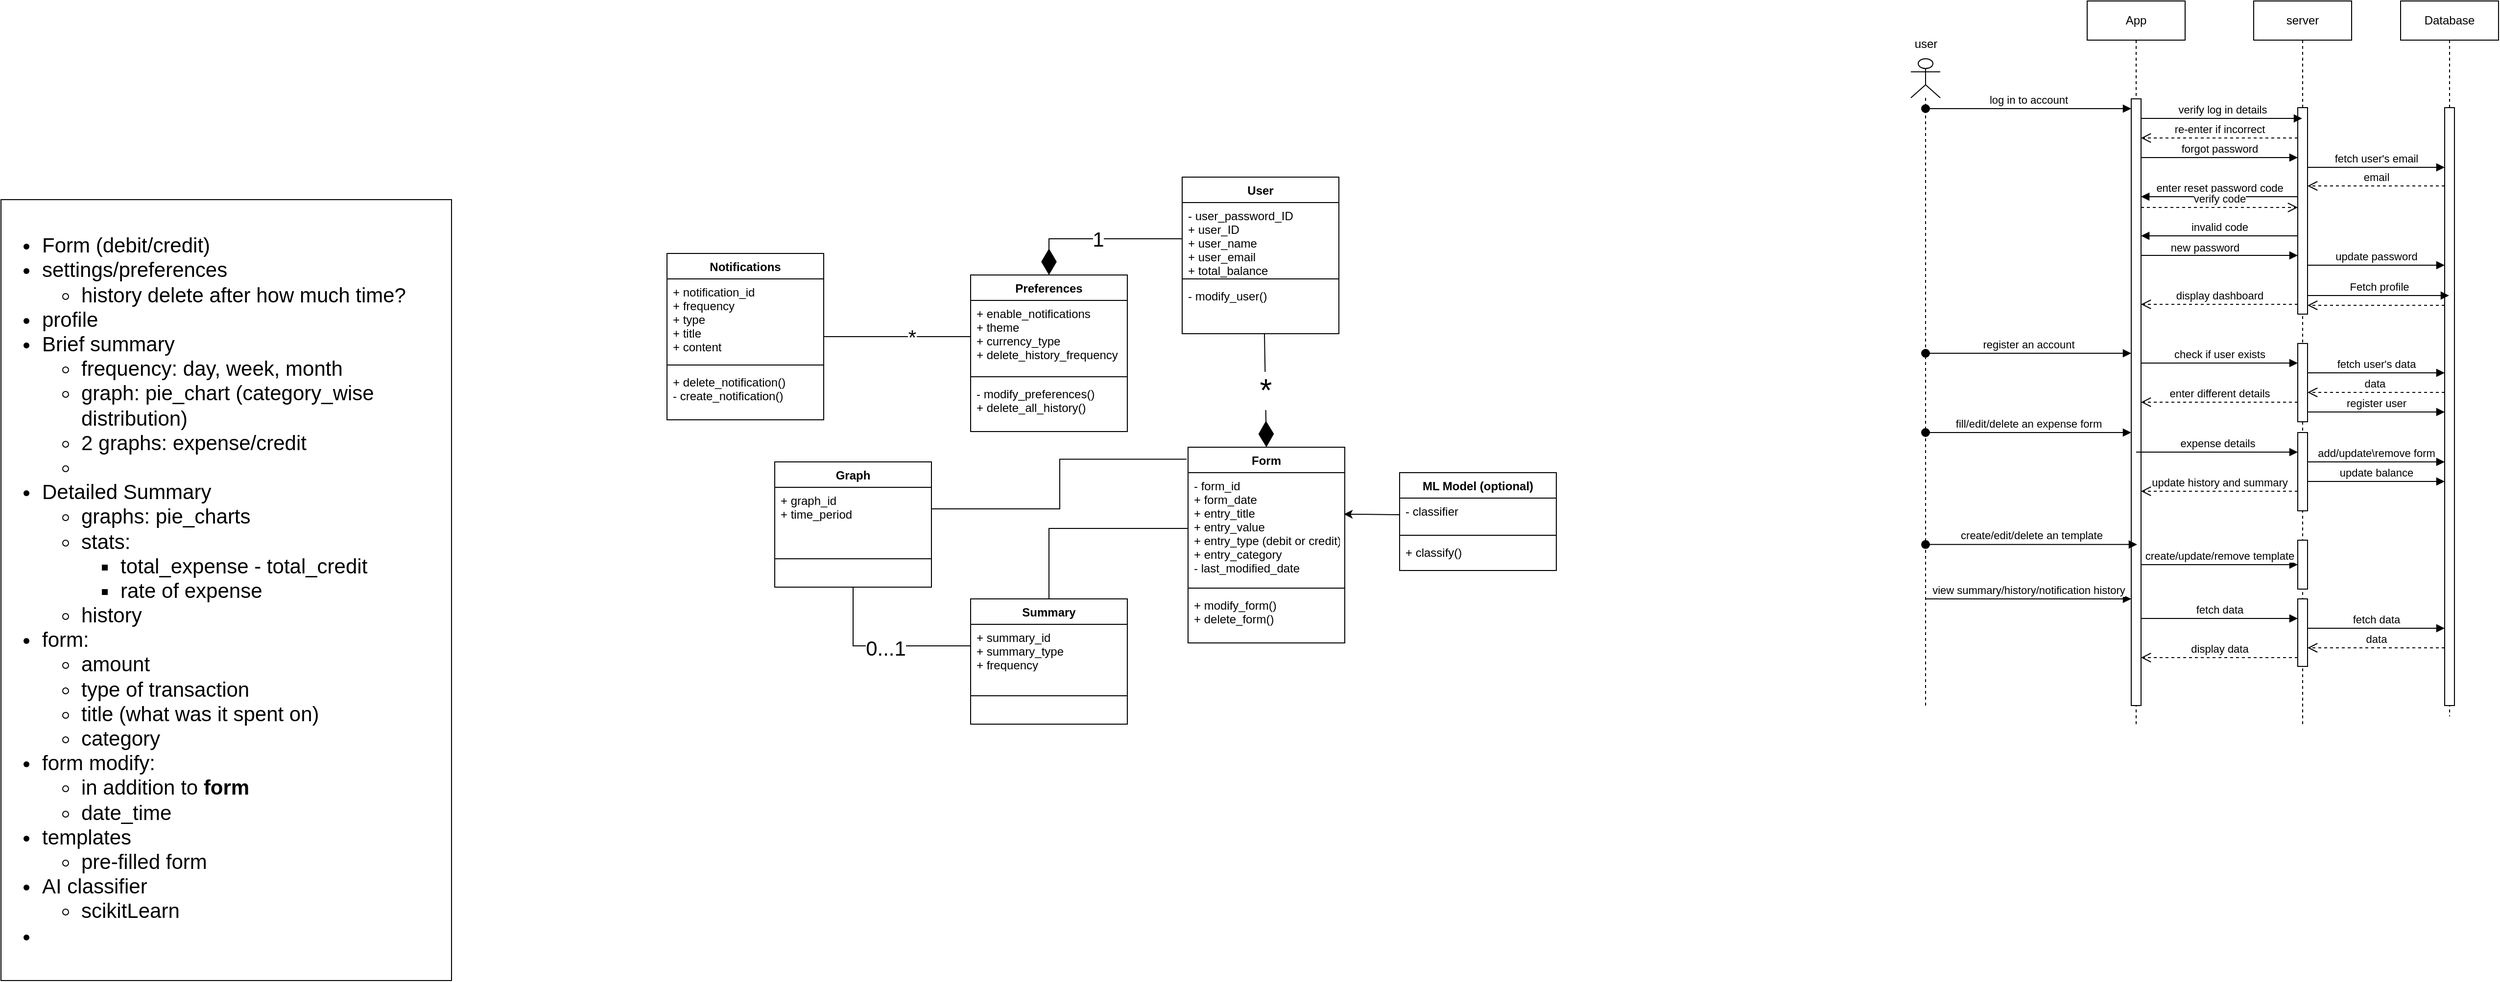 <mxfile version="20.8.21" type="github">
  <diagram name="Page-1" id="2YBvvXClWsGukQMizWep">
    <mxGraphModel dx="2638" dy="353" grid="1" gridSize="10" guides="1" tooltips="1" connect="1" arrows="1" fold="1" page="1" pageScale="1" pageWidth="2000" pageHeight="1100" math="0" shadow="0">
      <root>
        <mxCell id="0" />
        <mxCell id="1" parent="0" />
        <mxCell id="stTqnZfCxz-nPY7UzvfY-2" value="App" style="shape=umlLifeline;perimeter=lifelinePerimeter;whiteSpace=wrap;html=1;container=0;dropTarget=0;collapsible=0;recursiveResize=0;outlineConnect=0;portConstraint=eastwest;newEdgeStyle={&quot;edgeStyle&quot;:&quot;elbowEdgeStyle&quot;,&quot;elbow&quot;:&quot;vertical&quot;,&quot;curved&quot;:0,&quot;rounded&quot;:0};" parent="1" vertex="1">
          <mxGeometry x="580" y="149" width="100" height="741" as="geometry" />
        </mxCell>
        <mxCell id="stTqnZfCxz-nPY7UzvfY-6" value="" style="html=1;points=[];perimeter=orthogonalPerimeter;outlineConnect=0;targetShapes=umlLifeline;portConstraint=eastwest;newEdgeStyle={&quot;edgeStyle&quot;:&quot;elbowEdgeStyle&quot;,&quot;elbow&quot;:&quot;vertical&quot;,&quot;curved&quot;:0,&quot;rounded&quot;:0};" parent="stTqnZfCxz-nPY7UzvfY-2" vertex="1">
          <mxGeometry x="45" y="100" width="10" height="620" as="geometry" />
        </mxCell>
        <mxCell id="stTqnZfCxz-nPY7UzvfY-11" value="log in to account" style="html=1;verticalAlign=bottom;startArrow=oval;startFill=1;endArrow=block;startSize=8;edgeStyle=elbowEdgeStyle;elbow=vertical;curved=0;rounded=0;" parent="1" source="Uks1yyCWOyFqBFFH4Dbn-1" target="stTqnZfCxz-nPY7UzvfY-6" edge="1">
          <mxGeometry width="60" relative="1" as="geometry">
            <mxPoint x="490" y="259" as="sourcePoint" />
            <mxPoint x="1080" y="369" as="targetPoint" />
            <Array as="points">
              <mxPoint x="550" y="259" />
            </Array>
          </mxGeometry>
        </mxCell>
        <mxCell id="1YFrrPJFMDi00KkuxB1G-1" value="User" style="swimlane;fontStyle=1;align=center;verticalAlign=top;childLayout=stackLayout;horizontal=1;startSize=26;horizontalStack=0;resizeParent=1;resizeParentMax=0;resizeLast=0;collapsible=1;marginBottom=0;" parent="1" vertex="1">
          <mxGeometry x="-344" y="329" width="160" height="160" as="geometry" />
        </mxCell>
        <mxCell id="1YFrrPJFMDi00KkuxB1G-2" value="- user_password_ID&#xa;+ user_ID &#xa;+ user_name&#xa;+ user_email&#xa;+ total_balance" style="text;strokeColor=none;fillColor=none;align=left;verticalAlign=top;spacingLeft=4;spacingRight=4;overflow=hidden;rotatable=0;points=[[0,0.5],[1,0.5]];portConstraint=eastwest;" parent="1YFrrPJFMDi00KkuxB1G-1" vertex="1">
          <mxGeometry y="26" width="160" height="74" as="geometry" />
        </mxCell>
        <mxCell id="1YFrrPJFMDi00KkuxB1G-3" value="" style="line;strokeWidth=1;fillColor=none;align=left;verticalAlign=middle;spacingTop=-1;spacingLeft=3;spacingRight=3;rotatable=0;labelPosition=right;points=[];portConstraint=eastwest;strokeColor=inherit;" parent="1YFrrPJFMDi00KkuxB1G-1" vertex="1">
          <mxGeometry y="100" width="160" height="8" as="geometry" />
        </mxCell>
        <mxCell id="1YFrrPJFMDi00KkuxB1G-4" value="- modify_user()" style="text;strokeColor=none;fillColor=none;align=left;verticalAlign=top;spacingLeft=4;spacingRight=4;overflow=hidden;rotatable=0;points=[[0,0.5],[1,0.5]];portConstraint=eastwest;" parent="1YFrrPJFMDi00KkuxB1G-1" vertex="1">
          <mxGeometry y="108" width="160" height="52" as="geometry" />
        </mxCell>
        <mxCell id="1YFrrPJFMDi00KkuxB1G-6" value="Form" style="swimlane;fontStyle=1;align=center;verticalAlign=top;childLayout=stackLayout;horizontal=1;startSize=26;horizontalStack=0;resizeParent=1;resizeParentMax=0;resizeLast=0;collapsible=1;marginBottom=0;" parent="1" vertex="1">
          <mxGeometry x="-338" y="605" width="160" height="200" as="geometry" />
        </mxCell>
        <mxCell id="1YFrrPJFMDi00KkuxB1G-7" value="- form_id&#xa;+ form_date &#xa;+ entry_title&#xa;+ entry_value&#xa;+ entry_type (debit or credit)&#xa;+ entry_category&#xa;- last_modified_date" style="text;strokeColor=none;fillColor=none;align=left;verticalAlign=top;spacingLeft=4;spacingRight=4;overflow=hidden;rotatable=0;points=[[0,0.5],[1,0.5]];portConstraint=eastwest;" parent="1YFrrPJFMDi00KkuxB1G-6" vertex="1">
          <mxGeometry y="26" width="160" height="114" as="geometry" />
        </mxCell>
        <mxCell id="1YFrrPJFMDi00KkuxB1G-8" value="" style="line;strokeWidth=1;fillColor=none;align=left;verticalAlign=middle;spacingTop=-1;spacingLeft=3;spacingRight=3;rotatable=0;labelPosition=right;points=[];portConstraint=eastwest;strokeColor=inherit;" parent="1YFrrPJFMDi00KkuxB1G-6" vertex="1">
          <mxGeometry y="140" width="160" height="8" as="geometry" />
        </mxCell>
        <mxCell id="1YFrrPJFMDi00KkuxB1G-9" value="+ modify_form()&#xa;+ delete_form()" style="text;strokeColor=none;fillColor=none;align=left;verticalAlign=top;spacingLeft=4;spacingRight=4;overflow=hidden;rotatable=0;points=[[0,0.5],[1,0.5]];portConstraint=eastwest;" parent="1YFrrPJFMDi00KkuxB1G-6" vertex="1">
          <mxGeometry y="148" width="160" height="52" as="geometry" />
        </mxCell>
        <mxCell id="1YFrrPJFMDi00KkuxB1G-10" value="ML Model (optional)" style="swimlane;fontStyle=1;align=center;verticalAlign=top;childLayout=stackLayout;horizontal=1;startSize=26;horizontalStack=0;resizeParent=1;resizeParentMax=0;resizeLast=0;collapsible=1;marginBottom=0;" parent="1" vertex="1">
          <mxGeometry x="-122" y="631" width="160" height="100" as="geometry" />
        </mxCell>
        <mxCell id="1YFrrPJFMDi00KkuxB1G-11" value="- classifier" style="text;strokeColor=none;fillColor=none;align=left;verticalAlign=top;spacingLeft=4;spacingRight=4;overflow=hidden;rotatable=0;points=[[0,0.5],[1,0.5]];portConstraint=eastwest;" parent="1YFrrPJFMDi00KkuxB1G-10" vertex="1">
          <mxGeometry y="26" width="160" height="34" as="geometry" />
        </mxCell>
        <mxCell id="1YFrrPJFMDi00KkuxB1G-12" value="" style="line;strokeWidth=1;fillColor=none;align=left;verticalAlign=middle;spacingTop=-1;spacingLeft=3;spacingRight=3;rotatable=0;labelPosition=right;points=[];portConstraint=eastwest;strokeColor=inherit;" parent="1YFrrPJFMDi00KkuxB1G-10" vertex="1">
          <mxGeometry y="60" width="160" height="8" as="geometry" />
        </mxCell>
        <mxCell id="1YFrrPJFMDi00KkuxB1G-13" value="+ classify()" style="text;strokeColor=none;fillColor=none;align=left;verticalAlign=top;spacingLeft=4;spacingRight=4;overflow=hidden;rotatable=0;points=[[0,0.5],[1,0.5]];portConstraint=eastwest;" parent="1YFrrPJFMDi00KkuxB1G-10" vertex="1">
          <mxGeometry y="68" width="160" height="32" as="geometry" />
        </mxCell>
        <mxCell id="1YFrrPJFMDi00KkuxB1G-18" value="&lt;font style=&quot;font-size: 32px;&quot;&gt;*&lt;/font&gt;" style="endArrow=diamondThin;endFill=1;endSize=24;html=1;rounded=0;exitX=0.525;exitY=1;exitDx=0;exitDy=0;exitPerimeter=0;entryX=0.5;entryY=0;entryDx=0;entryDy=0;" parent="1" source="1YFrrPJFMDi00KkuxB1G-4" target="1YFrrPJFMDi00KkuxB1G-6" edge="1">
          <mxGeometry width="160" relative="1" as="geometry">
            <mxPoint x="-280" y="510" as="sourcePoint" />
            <mxPoint x="-120" y="510" as="targetPoint" />
          </mxGeometry>
        </mxCell>
        <mxCell id="1YFrrPJFMDi00KkuxB1G-21" style="edgeStyle=none;rounded=0;orthogonalLoop=1;jettySize=auto;html=1;entryX=0.994;entryY=0.372;entryDx=0;entryDy=0;entryPerimeter=0;endArrow=classic;endFill=1;exitX=0;exitY=0.5;exitDx=0;exitDy=0;" parent="1" source="1YFrrPJFMDi00KkuxB1G-11" target="1YFrrPJFMDi00KkuxB1G-7" edge="1">
          <mxGeometry relative="1" as="geometry" />
        </mxCell>
        <mxCell id="1YFrrPJFMDi00KkuxB1G-22" value="Preferences" style="swimlane;fontStyle=1;align=center;verticalAlign=top;childLayout=stackLayout;horizontal=1;startSize=26;horizontalStack=0;resizeParent=1;resizeParentMax=0;resizeLast=0;collapsible=1;marginBottom=0;" parent="1" vertex="1">
          <mxGeometry x="-560" y="429" width="160" height="160" as="geometry" />
        </mxCell>
        <mxCell id="1YFrrPJFMDi00KkuxB1G-23" value="+ enable_notifications&#xa;+ theme&#xa;+ currency_type&#xa;+ delete_history_frequency" style="text;strokeColor=none;fillColor=none;align=left;verticalAlign=top;spacingLeft=4;spacingRight=4;overflow=hidden;rotatable=0;points=[[0,0.5],[1,0.5]];portConstraint=eastwest;" parent="1YFrrPJFMDi00KkuxB1G-22" vertex="1">
          <mxGeometry y="26" width="160" height="74" as="geometry" />
        </mxCell>
        <mxCell id="1YFrrPJFMDi00KkuxB1G-24" value="" style="line;strokeWidth=1;fillColor=none;align=left;verticalAlign=middle;spacingTop=-1;spacingLeft=3;spacingRight=3;rotatable=0;labelPosition=right;points=[];portConstraint=eastwest;strokeColor=inherit;" parent="1YFrrPJFMDi00KkuxB1G-22" vertex="1">
          <mxGeometry y="100" width="160" height="8" as="geometry" />
        </mxCell>
        <mxCell id="1YFrrPJFMDi00KkuxB1G-25" value="- modify_preferences()&#xa;+ delete_all_history()" style="text;strokeColor=none;fillColor=none;align=left;verticalAlign=top;spacingLeft=4;spacingRight=4;overflow=hidden;rotatable=0;points=[[0,0.5],[1,0.5]];portConstraint=eastwest;" parent="1YFrrPJFMDi00KkuxB1G-22" vertex="1">
          <mxGeometry y="108" width="160" height="52" as="geometry" />
        </mxCell>
        <mxCell id="1YFrrPJFMDi00KkuxB1G-26" value="&lt;font style=&quot;font-size: 21px;&quot;&gt;1&lt;/font&gt;" style="endArrow=diamondThin;endFill=1;endSize=24;html=1;rounded=0;exitX=0;exitY=0.5;exitDx=0;exitDy=0;entryX=0.5;entryY=0;entryDx=0;entryDy=0;edgeStyle=orthogonalEdgeStyle;" parent="1" source="1YFrrPJFMDi00KkuxB1G-2" target="1YFrrPJFMDi00KkuxB1G-22" edge="1">
          <mxGeometry width="160" relative="1" as="geometry">
            <mxPoint x="-250" y="499" as="sourcePoint" />
            <mxPoint x="-250" y="590" as="targetPoint" />
          </mxGeometry>
        </mxCell>
        <mxCell id="1YFrrPJFMDi00KkuxB1G-27" value="Notifications" style="swimlane;fontStyle=1;align=center;verticalAlign=top;childLayout=stackLayout;horizontal=1;startSize=26;horizontalStack=0;resizeParent=1;resizeParentMax=0;resizeLast=0;collapsible=1;marginBottom=0;" parent="1" vertex="1">
          <mxGeometry x="-870" y="407" width="160" height="170" as="geometry" />
        </mxCell>
        <mxCell id="1YFrrPJFMDi00KkuxB1G-28" value="+ notification_id&#xa;+ frequency&#xa;+ type&#xa;+ title&#xa;+ content" style="text;strokeColor=none;fillColor=none;align=left;verticalAlign=top;spacingLeft=4;spacingRight=4;overflow=hidden;rotatable=0;points=[[0,0.5],[1,0.5]];portConstraint=eastwest;" parent="1YFrrPJFMDi00KkuxB1G-27" vertex="1">
          <mxGeometry y="26" width="160" height="84" as="geometry" />
        </mxCell>
        <mxCell id="1YFrrPJFMDi00KkuxB1G-29" value="" style="line;strokeWidth=1;fillColor=none;align=left;verticalAlign=middle;spacingTop=-1;spacingLeft=3;spacingRight=3;rotatable=0;labelPosition=right;points=[];portConstraint=eastwest;strokeColor=inherit;" parent="1YFrrPJFMDi00KkuxB1G-27" vertex="1">
          <mxGeometry y="110" width="160" height="8" as="geometry" />
        </mxCell>
        <mxCell id="1YFrrPJFMDi00KkuxB1G-30" value="+ delete_notification()&#xa;- create_notification()" style="text;strokeColor=none;fillColor=none;align=left;verticalAlign=top;spacingLeft=4;spacingRight=4;overflow=hidden;rotatable=0;points=[[0,0.5],[1,0.5]];portConstraint=eastwest;" parent="1YFrrPJFMDi00KkuxB1G-27" vertex="1">
          <mxGeometry y="118" width="160" height="52" as="geometry" />
        </mxCell>
        <mxCell id="1YFrrPJFMDi00KkuxB1G-31" style="edgeStyle=orthogonalEdgeStyle;rounded=0;orthogonalLoop=1;jettySize=auto;html=1;exitX=0;exitY=0.5;exitDx=0;exitDy=0;endArrow=none;endFill=0;" parent="1" source="1YFrrPJFMDi00KkuxB1G-23" target="1YFrrPJFMDi00KkuxB1G-27" edge="1">
          <mxGeometry relative="1" as="geometry" />
        </mxCell>
        <mxCell id="1YFrrPJFMDi00KkuxB1G-44" value="*" style="edgeLabel;html=1;align=center;verticalAlign=middle;resizable=0;points=[];fontSize=21;" parent="1YFrrPJFMDi00KkuxB1G-31" connectable="0" vertex="1">
          <mxGeometry x="-0.192" relative="1" as="geometry">
            <mxPoint as="offset" />
          </mxGeometry>
        </mxCell>
        <mxCell id="1YFrrPJFMDi00KkuxB1G-37" style="edgeStyle=orthogonalEdgeStyle;rounded=0;orthogonalLoop=1;jettySize=auto;html=1;endArrow=none;endFill=0;" parent="1" source="1YFrrPJFMDi00KkuxB1G-32" target="1YFrrPJFMDi00KkuxB1G-7" edge="1">
          <mxGeometry relative="1" as="geometry" />
        </mxCell>
        <mxCell id="1YFrrPJFMDi00KkuxB1G-32" value="Summary" style="swimlane;fontStyle=1;align=center;verticalAlign=top;childLayout=stackLayout;horizontal=1;startSize=26;horizontalStack=0;resizeParent=1;resizeParentMax=0;resizeLast=0;collapsible=1;marginBottom=0;" parent="1" vertex="1">
          <mxGeometry x="-560" y="760" width="160" height="128" as="geometry" />
        </mxCell>
        <mxCell id="1YFrrPJFMDi00KkuxB1G-33" value="+ summary_id&#xa;+ summary_type&#xa;+ frequency" style="text;strokeColor=none;fillColor=none;align=left;verticalAlign=top;spacingLeft=4;spacingRight=4;overflow=hidden;rotatable=0;points=[[0,0.5],[1,0.5]];portConstraint=eastwest;" parent="1YFrrPJFMDi00KkuxB1G-32" vertex="1">
          <mxGeometry y="26" width="160" height="44" as="geometry" />
        </mxCell>
        <mxCell id="1YFrrPJFMDi00KkuxB1G-34" value="" style="line;strokeWidth=1;fillColor=none;align=left;verticalAlign=middle;spacingTop=-1;spacingLeft=3;spacingRight=3;rotatable=0;labelPosition=right;points=[];portConstraint=eastwest;strokeColor=inherit;" parent="1YFrrPJFMDi00KkuxB1G-32" vertex="1">
          <mxGeometry y="70" width="160" height="58" as="geometry" />
        </mxCell>
        <mxCell id="1YFrrPJFMDi00KkuxB1G-42" value="2" style="edgeStyle=orthogonalEdgeStyle;rounded=0;orthogonalLoop=1;jettySize=auto;html=1;fontSize=21;endArrow=none;endFill=0;" parent="1" source="1YFrrPJFMDi00KkuxB1G-39" target="1YFrrPJFMDi00KkuxB1G-33" edge="1">
          <mxGeometry relative="1" as="geometry" />
        </mxCell>
        <mxCell id="1YFrrPJFMDi00KkuxB1G-43" value="0...1" style="edgeLabel;html=1;align=center;verticalAlign=middle;resizable=0;points=[];fontSize=21;" parent="1YFrrPJFMDi00KkuxB1G-42" connectable="0" vertex="1">
          <mxGeometry x="0.038" y="-2" relative="1" as="geometry">
            <mxPoint x="-1" as="offset" />
          </mxGeometry>
        </mxCell>
        <mxCell id="1YFrrPJFMDi00KkuxB1G-39" value="Graph" style="swimlane;fontStyle=1;align=center;verticalAlign=top;childLayout=stackLayout;horizontal=1;startSize=26;horizontalStack=0;resizeParent=1;resizeParentMax=0;resizeLast=0;collapsible=1;marginBottom=0;" parent="1" vertex="1">
          <mxGeometry x="-760" y="620" width="160" height="128" as="geometry" />
        </mxCell>
        <mxCell id="1YFrrPJFMDi00KkuxB1G-40" value="+ graph_id&#xa;+ time_period" style="text;strokeColor=none;fillColor=none;align=left;verticalAlign=top;spacingLeft=4;spacingRight=4;overflow=hidden;rotatable=0;points=[[0,0.5],[1,0.5]];portConstraint=eastwest;" parent="1YFrrPJFMDi00KkuxB1G-39" vertex="1">
          <mxGeometry y="26" width="160" height="44" as="geometry" />
        </mxCell>
        <mxCell id="1YFrrPJFMDi00KkuxB1G-41" value="" style="line;strokeWidth=1;fillColor=none;align=left;verticalAlign=middle;spacingTop=-1;spacingLeft=3;spacingRight=3;rotatable=0;labelPosition=right;points=[];portConstraint=eastwest;strokeColor=inherit;" parent="1YFrrPJFMDi00KkuxB1G-39" vertex="1">
          <mxGeometry y="70" width="160" height="58" as="geometry" />
        </mxCell>
        <mxCell id="1YFrrPJFMDi00KkuxB1G-47" style="edgeStyle=orthogonalEdgeStyle;rounded=0;orthogonalLoop=1;jettySize=auto;html=1;exitX=1;exitY=0.5;exitDx=0;exitDy=0;entryX=-0.009;entryY=0.061;entryDx=0;entryDy=0;entryPerimeter=0;strokeWidth=1;fontSize=21;endArrow=none;endFill=0;" parent="1" source="1YFrrPJFMDi00KkuxB1G-40" target="1YFrrPJFMDi00KkuxB1G-6" edge="1">
          <mxGeometry relative="1" as="geometry" />
        </mxCell>
        <mxCell id="1YFrrPJFMDi00KkuxB1G-49" value="&lt;ul&gt;&lt;li&gt;Form (debit/credit)&lt;/li&gt;&lt;li&gt;settings/preferences&lt;/li&gt;&lt;ul&gt;&lt;li&gt;history delete after how much time?&lt;/li&gt;&lt;/ul&gt;&lt;li&gt;profile&lt;/li&gt;&lt;li&gt;Brief summary&lt;/li&gt;&lt;ul&gt;&lt;li&gt;frequency: day, week, month&lt;/li&gt;&lt;li&gt;graph: pie_chart (category_wise distribution)&lt;/li&gt;&lt;li&gt;2 graphs: expense/credit&amp;nbsp;&lt;/li&gt;&lt;li&gt;&lt;br&gt;&lt;/li&gt;&lt;/ul&gt;&lt;li&gt;Detailed Summary&lt;/li&gt;&lt;ul&gt;&lt;li&gt;graphs: pie_charts&lt;/li&gt;&lt;li&gt;stats:&lt;/li&gt;&lt;ul&gt;&lt;li&gt;total_expense - total_credit&lt;/li&gt;&lt;li&gt;rate of expense&lt;/li&gt;&lt;/ul&gt;&lt;li&gt;history&lt;/li&gt;&lt;/ul&gt;&lt;li&gt;form:&lt;/li&gt;&lt;ul&gt;&lt;li&gt;amount&lt;/li&gt;&lt;li&gt;type of transaction&lt;/li&gt;&lt;li&gt;title (what was it spent on)&lt;/li&gt;&lt;li&gt;category&lt;/li&gt;&lt;/ul&gt;&lt;li&gt;form modify:&lt;/li&gt;&lt;ul&gt;&lt;li&gt;in addition to &lt;b&gt;form&lt;/b&gt;&lt;/li&gt;&lt;li&gt;date_time&lt;/li&gt;&lt;/ul&gt;&lt;li&gt;templates&lt;/li&gt;&lt;ul&gt;&lt;li&gt;pre-filled form&lt;/li&gt;&lt;/ul&gt;&lt;li&gt;AI classifier&lt;/li&gt;&lt;ul&gt;&lt;li&gt;scikitLearn&lt;/li&gt;&lt;/ul&gt;&lt;li&gt;&lt;br&gt;&lt;/li&gt;&lt;/ul&gt;" style="rounded=0;whiteSpace=wrap;html=1;fontSize=21;align=left;" parent="1" vertex="1">
          <mxGeometry x="-1550" y="352" width="460" height="798" as="geometry" />
        </mxCell>
        <mxCell id="stTqnZfCxz-nPY7UzvfY-19" value="Database" style="shape=umlLifeline;perimeter=lifelinePerimeter;whiteSpace=wrap;html=1;container=0;dropTarget=0;collapsible=0;recursiveResize=0;outlineConnect=0;portConstraint=eastwest;newEdgeStyle={&quot;edgeStyle&quot;:&quot;elbowEdgeStyle&quot;,&quot;elbow&quot;:&quot;vertical&quot;,&quot;curved&quot;:0,&quot;rounded&quot;:0};" parent="1" vertex="1">
          <mxGeometry x="900" y="149" width="100" height="731" as="geometry" />
        </mxCell>
        <mxCell id="stTqnZfCxz-nPY7UzvfY-26" value="" style="html=1;points=[];perimeter=orthogonalPerimeter;outlineConnect=0;targetShapes=umlLifeline;portConstraint=eastwest;newEdgeStyle={&quot;edgeStyle&quot;:&quot;elbowEdgeStyle&quot;,&quot;elbow&quot;:&quot;vertical&quot;,&quot;curved&quot;:0,&quot;rounded&quot;:0};" parent="stTqnZfCxz-nPY7UzvfY-19" vertex="1">
          <mxGeometry x="45" y="109" width="10" height="611" as="geometry" />
        </mxCell>
        <mxCell id="stTqnZfCxz-nPY7UzvfY-20" value="server" style="shape=umlLifeline;perimeter=lifelinePerimeter;whiteSpace=wrap;html=1;container=0;dropTarget=0;collapsible=0;recursiveResize=0;outlineConnect=0;portConstraint=eastwest;newEdgeStyle={&quot;edgeStyle&quot;:&quot;elbowEdgeStyle&quot;,&quot;elbow&quot;:&quot;vertical&quot;,&quot;curved&quot;:0,&quot;rounded&quot;:0};" parent="1" vertex="1">
          <mxGeometry x="750" y="149" width="100" height="741" as="geometry" />
        </mxCell>
        <mxCell id="stTqnZfCxz-nPY7UzvfY-24" value="" style="html=1;points=[];perimeter=orthogonalPerimeter;outlineConnect=0;targetShapes=umlLifeline;portConstraint=eastwest;newEdgeStyle={&quot;edgeStyle&quot;:&quot;elbowEdgeStyle&quot;,&quot;elbow&quot;:&quot;vertical&quot;,&quot;curved&quot;:0,&quot;rounded&quot;:0};" parent="stTqnZfCxz-nPY7UzvfY-20" vertex="1">
          <mxGeometry x="45" y="109" width="10" height="211" as="geometry" />
        </mxCell>
        <mxCell id="stTqnZfCxz-nPY7UzvfY-31" value="" style="html=1;points=[];perimeter=orthogonalPerimeter;outlineConnect=0;targetShapes=umlLifeline;portConstraint=eastwest;newEdgeStyle={&quot;edgeStyle&quot;:&quot;elbowEdgeStyle&quot;,&quot;elbow&quot;:&quot;vertical&quot;,&quot;curved&quot;:0,&quot;rounded&quot;:0};" parent="stTqnZfCxz-nPY7UzvfY-20" vertex="1">
          <mxGeometry x="45" y="350" width="10" height="80" as="geometry" />
        </mxCell>
        <mxCell id="Uks1yyCWOyFqBFFH4Dbn-10" value="" style="html=1;points=[];perimeter=orthogonalPerimeter;outlineConnect=0;targetShapes=umlLifeline;portConstraint=eastwest;newEdgeStyle={&quot;edgeStyle&quot;:&quot;elbowEdgeStyle&quot;,&quot;elbow&quot;:&quot;vertical&quot;,&quot;curved&quot;:0,&quot;rounded&quot;:0};" vertex="1" parent="stTqnZfCxz-nPY7UzvfY-20">
          <mxGeometry x="45" y="441" width="10" height="80" as="geometry" />
        </mxCell>
        <mxCell id="Uks1yyCWOyFqBFFH4Dbn-19" value="" style="html=1;points=[];perimeter=orthogonalPerimeter;outlineConnect=0;targetShapes=umlLifeline;portConstraint=eastwest;newEdgeStyle={&quot;edgeStyle&quot;:&quot;elbowEdgeStyle&quot;,&quot;elbow&quot;:&quot;vertical&quot;,&quot;curved&quot;:0,&quot;rounded&quot;:0};" vertex="1" parent="stTqnZfCxz-nPY7UzvfY-20">
          <mxGeometry x="45" y="551" width="10" height="50" as="geometry" />
        </mxCell>
        <mxCell id="Uks1yyCWOyFqBFFH4Dbn-21" value="" style="html=1;points=[];perimeter=orthogonalPerimeter;outlineConnect=0;targetShapes=umlLifeline;portConstraint=eastwest;newEdgeStyle={&quot;edgeStyle&quot;:&quot;elbowEdgeStyle&quot;,&quot;elbow&quot;:&quot;vertical&quot;,&quot;curved&quot;:0,&quot;rounded&quot;:0};" vertex="1" parent="stTqnZfCxz-nPY7UzvfY-20">
          <mxGeometry x="45" y="611" width="10" height="69" as="geometry" />
        </mxCell>
        <mxCell id="stTqnZfCxz-nPY7UzvfY-21" value="verify log in details" style="html=1;verticalAlign=bottom;endArrow=block;edgeStyle=elbowEdgeStyle;elbow=vertical;curved=0;rounded=0;" parent="1" source="stTqnZfCxz-nPY7UzvfY-6" target="stTqnZfCxz-nPY7UzvfY-20" edge="1">
          <mxGeometry width="80" relative="1" as="geometry">
            <mxPoint x="640" y="269" as="sourcePoint" />
            <mxPoint x="720" y="269" as="targetPoint" />
            <Array as="points">
              <mxPoint x="640" y="269" />
            </Array>
          </mxGeometry>
        </mxCell>
        <mxCell id="stTqnZfCxz-nPY7UzvfY-25" value="re-enter if incorrect" style="html=1;verticalAlign=bottom;endArrow=open;dashed=1;endSize=8;edgeStyle=elbowEdgeStyle;elbow=vertical;curved=0;rounded=0;" parent="1" source="stTqnZfCxz-nPY7UzvfY-24" target="stTqnZfCxz-nPY7UzvfY-6" edge="1">
          <mxGeometry relative="1" as="geometry">
            <mxPoint x="800" y="289" as="sourcePoint" />
            <mxPoint x="640" y="289" as="targetPoint" />
            <Array as="points">
              <mxPoint x="700" y="289" />
            </Array>
          </mxGeometry>
        </mxCell>
        <mxCell id="stTqnZfCxz-nPY7UzvfY-27" value="Fetch profile" style="html=1;verticalAlign=bottom;endArrow=block;edgeStyle=elbowEdgeStyle;elbow=vertical;curved=0;rounded=0;" parent="1" source="stTqnZfCxz-nPY7UzvfY-24" target="stTqnZfCxz-nPY7UzvfY-19" edge="1">
          <mxGeometry width="80" relative="1" as="geometry">
            <mxPoint x="810" y="299" as="sourcePoint" />
            <mxPoint x="890" y="299" as="targetPoint" />
            <Array as="points">
              <mxPoint x="850" y="450" />
              <mxPoint x="890" y="439" />
              <mxPoint x="870" y="429" />
              <mxPoint x="810" y="359" />
              <mxPoint x="860" y="339" />
              <mxPoint x="870" y="329" />
              <mxPoint x="850" y="299" />
            </Array>
          </mxGeometry>
        </mxCell>
        <mxCell id="stTqnZfCxz-nPY7UzvfY-28" value="" style="html=1;verticalAlign=bottom;endArrow=open;dashed=1;endSize=8;edgeStyle=elbowEdgeStyle;elbow=vertical;curved=0;rounded=0;" parent="1" source="stTqnZfCxz-nPY7UzvfY-26" target="stTqnZfCxz-nPY7UzvfY-24" edge="1">
          <mxGeometry relative="1" as="geometry">
            <mxPoint x="800" y="299" as="sourcePoint" />
            <mxPoint x="720" y="299" as="targetPoint" />
            <Array as="points">
              <mxPoint x="850" y="460" />
              <mxPoint x="860" y="449" />
              <mxPoint x="880" y="369" />
              <mxPoint x="860" y="349" />
              <mxPoint x="890" y="339" />
              <mxPoint x="850" y="319" />
              <mxPoint x="800" y="309" />
            </Array>
          </mxGeometry>
        </mxCell>
        <mxCell id="stTqnZfCxz-nPY7UzvfY-30" value="display dashboard" style="html=1;verticalAlign=bottom;endArrow=open;dashed=1;endSize=8;edgeStyle=elbowEdgeStyle;elbow=vertical;curved=0;rounded=0;" parent="1" source="stTqnZfCxz-nPY7UzvfY-24" target="stTqnZfCxz-nPY7UzvfY-6" edge="1">
          <mxGeometry relative="1" as="geometry">
            <mxPoint x="800" y="299" as="sourcePoint" />
            <mxPoint x="720" y="299" as="targetPoint" />
            <Array as="points">
              <mxPoint x="750" y="459" />
              <mxPoint x="760" y="449" />
              <mxPoint x="740" y="379" />
              <mxPoint x="730" y="349" />
              <mxPoint x="760" y="329" />
              <mxPoint x="740" y="299" />
            </Array>
          </mxGeometry>
        </mxCell>
        <mxCell id="stTqnZfCxz-nPY7UzvfY-33" value="register an account" style="html=1;verticalAlign=bottom;startArrow=oval;startFill=1;endArrow=block;startSize=8;edgeStyle=elbowEdgeStyle;elbow=vertical;curved=0;rounded=0;" parent="1" source="Uks1yyCWOyFqBFFH4Dbn-1" target="stTqnZfCxz-nPY7UzvfY-6" edge="1">
          <mxGeometry width="60" relative="1" as="geometry">
            <mxPoint x="490" y="529" as="sourcePoint" />
            <mxPoint x="790" y="409" as="targetPoint" />
            <Array as="points">
              <mxPoint x="600" y="509" />
              <mxPoint x="560" y="419" />
              <mxPoint x="560" y="369" />
              <mxPoint x="590" y="409" />
            </Array>
          </mxGeometry>
        </mxCell>
        <mxCell id="stTqnZfCxz-nPY7UzvfY-34" value="check if user exists" style="html=1;verticalAlign=bottom;endArrow=block;edgeStyle=elbowEdgeStyle;elbow=vertical;curved=0;rounded=0;" parent="1" source="stTqnZfCxz-nPY7UzvfY-6" target="stTqnZfCxz-nPY7UzvfY-31" edge="1">
          <mxGeometry width="80" relative="1" as="geometry">
            <mxPoint x="680" y="398.81" as="sourcePoint" />
            <mxPoint x="760" y="398.81" as="targetPoint" />
            <Array as="points">
              <mxPoint x="740" y="519" />
              <mxPoint x="690" y="429" />
              <mxPoint x="730" y="379" />
            </Array>
          </mxGeometry>
        </mxCell>
        <mxCell id="stTqnZfCxz-nPY7UzvfY-35" value="fetch user&#39;s data" style="html=1;verticalAlign=bottom;endArrow=block;edgeStyle=elbowEdgeStyle;elbow=vertical;curved=0;rounded=0;" parent="1" source="stTqnZfCxz-nPY7UzvfY-31" target="stTqnZfCxz-nPY7UzvfY-26" edge="1">
          <mxGeometry width="80" relative="1" as="geometry">
            <mxPoint x="820" y="389.13" as="sourcePoint" />
            <mxPoint x="900" y="389.13" as="targetPoint" />
            <Array as="points">
              <mxPoint x="860" y="529" />
              <mxPoint x="850" y="449" />
              <mxPoint x="900" y="389" />
              <mxPoint x="950" y="389" />
            </Array>
          </mxGeometry>
        </mxCell>
        <mxCell id="stTqnZfCxz-nPY7UzvfY-36" value="data&amp;nbsp;" style="html=1;verticalAlign=bottom;endArrow=open;dashed=1;endSize=8;edgeStyle=elbowEdgeStyle;elbow=vertical;curved=0;rounded=0;" parent="1" source="stTqnZfCxz-nPY7UzvfY-26" target="stTqnZfCxz-nPY7UzvfY-31" edge="1">
          <mxGeometry relative="1" as="geometry">
            <mxPoint x="920" y="408.81" as="sourcePoint" />
            <mxPoint x="840" y="408.81" as="targetPoint" />
            <Array as="points">
              <mxPoint x="870" y="549" />
              <mxPoint x="850" y="469" />
              <mxPoint x="830" y="409" />
            </Array>
          </mxGeometry>
        </mxCell>
        <mxCell id="stTqnZfCxz-nPY7UzvfY-38" value="enter different details" style="html=1;verticalAlign=bottom;endArrow=open;dashed=1;endSize=8;edgeStyle=elbowEdgeStyle;elbow=vertical;curved=0;rounded=0;" parent="1" source="stTqnZfCxz-nPY7UzvfY-31" target="stTqnZfCxz-nPY7UzvfY-6" edge="1">
          <mxGeometry relative="1" as="geometry">
            <mxPoint x="800" y="409" as="sourcePoint" />
            <mxPoint x="720" y="409" as="targetPoint" />
            <Array as="points">
              <mxPoint x="740" y="559" />
              <mxPoint x="670" y="479" />
              <mxPoint x="760" y="419" />
              <mxPoint x="800" y="409" />
            </Array>
          </mxGeometry>
        </mxCell>
        <mxCell id="stTqnZfCxz-nPY7UzvfY-39" value="register user" style="html=1;verticalAlign=bottom;endArrow=block;edgeStyle=elbowEdgeStyle;elbow=vertical;curved=0;rounded=0;" parent="1" source="stTqnZfCxz-nPY7UzvfY-31" target="stTqnZfCxz-nPY7UzvfY-26" edge="1">
          <mxGeometry width="80" relative="1" as="geometry">
            <mxPoint x="820" y="438.13" as="sourcePoint" />
            <mxPoint x="900" y="438.13" as="targetPoint" />
            <Array as="points">
              <mxPoint x="840" y="569" />
              <mxPoint x="850" y="489" />
              <mxPoint x="840" y="469" />
              <mxPoint x="880" y="439" />
            </Array>
          </mxGeometry>
        </mxCell>
        <mxCell id="stTqnZfCxz-nPY7UzvfY-40" value="forgot password" style="html=1;verticalAlign=bottom;endArrow=block;edgeStyle=elbowEdgeStyle;elbow=vertical;curved=0;rounded=0;" parent="1" source="stTqnZfCxz-nPY7UzvfY-6" target="stTqnZfCxz-nPY7UzvfY-24" edge="1">
          <mxGeometry width="80" relative="1" as="geometry">
            <mxPoint x="720" y="419" as="sourcePoint" />
            <mxPoint x="800" y="419" as="targetPoint" />
            <Array as="points">
              <mxPoint x="760" y="309" />
            </Array>
          </mxGeometry>
        </mxCell>
        <mxCell id="stTqnZfCxz-nPY7UzvfY-41" value="fetch user&#39;s email" style="html=1;verticalAlign=bottom;endArrow=block;edgeStyle=elbowEdgeStyle;elbow=vertical;curved=0;rounded=0;" parent="1" source="stTqnZfCxz-nPY7UzvfY-24" target="stTqnZfCxz-nPY7UzvfY-26" edge="1">
          <mxGeometry width="80" relative="1" as="geometry">
            <mxPoint x="840" y="309.24" as="sourcePoint" />
            <mxPoint x="920" y="309.24" as="targetPoint" />
            <Array as="points">
              <mxPoint x="910" y="319" />
            </Array>
          </mxGeometry>
        </mxCell>
        <mxCell id="stTqnZfCxz-nPY7UzvfY-43" value="email" style="html=1;verticalAlign=bottom;endArrow=open;dashed=1;endSize=8;edgeStyle=elbowEdgeStyle;elbow=vertical;curved=0;rounded=0;" parent="1" source="stTqnZfCxz-nPY7UzvfY-26" target="stTqnZfCxz-nPY7UzvfY-24" edge="1">
          <mxGeometry relative="1" as="geometry">
            <mxPoint x="950" y="328.24" as="sourcePoint" />
            <mxPoint x="800" y="338" as="targetPoint" />
            <Array as="points">
              <mxPoint x="940" y="338" />
            </Array>
          </mxGeometry>
        </mxCell>
        <mxCell id="stTqnZfCxz-nPY7UzvfY-44" value="enter reset password code" style="html=1;verticalAlign=bottom;endArrow=block;edgeStyle=elbowEdgeStyle;elbow=vertical;curved=0;rounded=0;" parent="1" source="stTqnZfCxz-nPY7UzvfY-24" target="stTqnZfCxz-nPY7UzvfY-6" edge="1">
          <mxGeometry width="80" relative="1" as="geometry">
            <mxPoint x="690" y="369" as="sourcePoint" />
            <mxPoint x="770" y="369" as="targetPoint" />
            <Array as="points">
              <mxPoint x="740" y="349" />
              <mxPoint x="770" y="419" />
              <mxPoint x="740" y="349" />
            </Array>
          </mxGeometry>
        </mxCell>
        <mxCell id="stTqnZfCxz-nPY7UzvfY-45" value="verify code" style="html=1;verticalAlign=bottom;endArrow=open;dashed=1;endSize=8;edgeStyle=elbowEdgeStyle;elbow=vertical;curved=0;rounded=0;" parent="1" source="stTqnZfCxz-nPY7UzvfY-6" target="stTqnZfCxz-nPY7UzvfY-24" edge="1">
          <mxGeometry relative="1" as="geometry">
            <mxPoint x="770" y="369" as="sourcePoint" />
            <mxPoint x="690" y="369" as="targetPoint" />
            <Array as="points">
              <mxPoint x="730" y="360" />
              <mxPoint x="690" y="369" />
            </Array>
          </mxGeometry>
        </mxCell>
        <mxCell id="stTqnZfCxz-nPY7UzvfY-46" value="invalid code" style="html=1;verticalAlign=bottom;endArrow=block;edgeStyle=elbowEdgeStyle;elbow=vertical;curved=0;rounded=0;" parent="1" source="stTqnZfCxz-nPY7UzvfY-24" target="stTqnZfCxz-nPY7UzvfY-6" edge="1">
          <mxGeometry width="80" relative="1" as="geometry">
            <mxPoint x="690" y="389.24" as="sourcePoint" />
            <mxPoint x="770" y="389.24" as="targetPoint" />
            <Array as="points">
              <mxPoint x="770" y="389" />
              <mxPoint x="680" y="379" />
            </Array>
          </mxGeometry>
        </mxCell>
        <mxCell id="stTqnZfCxz-nPY7UzvfY-47" value="new password" style="html=1;verticalAlign=bottom;endArrow=block;edgeStyle=elbowEdgeStyle;elbow=vertical;curved=0;rounded=0;" parent="1" source="stTqnZfCxz-nPY7UzvfY-6" target="stTqnZfCxz-nPY7UzvfY-24" edge="1">
          <mxGeometry x="-0.188" y="-1" width="80" relative="1" as="geometry">
            <mxPoint x="690" y="408.88" as="sourcePoint" />
            <mxPoint x="770" y="408.88" as="targetPoint" />
            <Array as="points">
              <mxPoint x="730" y="409" />
            </Array>
            <mxPoint as="offset" />
          </mxGeometry>
        </mxCell>
        <mxCell id="stTqnZfCxz-nPY7UzvfY-48" value="update password" style="html=1;verticalAlign=bottom;endArrow=block;edgeStyle=elbowEdgeStyle;elbow=vertical;curved=0;rounded=0;" parent="1" source="stTqnZfCxz-nPY7UzvfY-24" target="stTqnZfCxz-nPY7UzvfY-26" edge="1">
          <mxGeometry width="80" relative="1" as="geometry">
            <mxPoint x="840" y="417.94" as="sourcePoint" />
            <mxPoint x="920" y="417.94" as="targetPoint" />
            <Array as="points">
              <mxPoint x="900" y="419" />
            </Array>
          </mxGeometry>
        </mxCell>
        <mxCell id="Uks1yyCWOyFqBFFH4Dbn-1" value="" style="shape=umlLifeline;perimeter=lifelinePerimeter;whiteSpace=wrap;html=1;container=1;dropTarget=0;collapsible=0;recursiveResize=0;outlineConnect=0;portConstraint=eastwest;newEdgeStyle={&quot;edgeStyle&quot;:&quot;elbowEdgeStyle&quot;,&quot;elbow&quot;:&quot;vertical&quot;,&quot;curved&quot;:0,&quot;rounded&quot;:0};participant=umlActor;" vertex="1" parent="1">
          <mxGeometry x="400" y="208" width="30" height="661" as="geometry" />
        </mxCell>
        <mxCell id="Uks1yyCWOyFqBFFH4Dbn-9" value="fill/edit/delete an expense form" style="html=1;verticalAlign=bottom;startArrow=oval;startFill=1;endArrow=block;startSize=8;edgeStyle=elbowEdgeStyle;elbow=vertical;curved=0;rounded=0;" edge="1" parent="1" source="Uks1yyCWOyFqBFFH4Dbn-1" target="stTqnZfCxz-nPY7UzvfY-6">
          <mxGeometry width="60" relative="1" as="geometry">
            <mxPoint x="600" y="600" as="sourcePoint" />
            <mxPoint x="660" y="600" as="targetPoint" />
            <Array as="points">
              <mxPoint x="580" y="590" />
            </Array>
          </mxGeometry>
        </mxCell>
        <mxCell id="Uks1yyCWOyFqBFFH4Dbn-11" value="expense details" style="html=1;verticalAlign=bottom;endArrow=block;edgeStyle=elbowEdgeStyle;elbow=vertical;curved=0;rounded=0;" edge="1" parent="1" target="Uks1yyCWOyFqBFFH4Dbn-10">
          <mxGeometry width="80" relative="1" as="geometry">
            <mxPoint x="630" y="610" as="sourcePoint" />
            <mxPoint x="720" y="605.33" as="targetPoint" />
            <Array as="points">
              <mxPoint x="670" y="610" />
              <mxPoint x="740" y="660" />
            </Array>
          </mxGeometry>
        </mxCell>
        <mxCell id="Uks1yyCWOyFqBFFH4Dbn-12" value="add/update\remove form" style="html=1;verticalAlign=bottom;endArrow=block;edgeStyle=elbowEdgeStyle;elbow=vertical;curved=0;rounded=0;" edge="1" parent="1" source="Uks1yyCWOyFqBFFH4Dbn-10" target="stTqnZfCxz-nPY7UzvfY-26">
          <mxGeometry width="80" relative="1" as="geometry">
            <mxPoint x="820" y="620.33" as="sourcePoint" />
            <mxPoint x="900" y="620.33" as="targetPoint" />
            <Array as="points">
              <mxPoint x="900" y="620" />
              <mxPoint x="950" y="620" />
            </Array>
          </mxGeometry>
        </mxCell>
        <mxCell id="Uks1yyCWOyFqBFFH4Dbn-15" value="update balance" style="html=1;verticalAlign=bottom;endArrow=block;edgeStyle=elbowEdgeStyle;elbow=vertical;curved=0;rounded=0;" edge="1" parent="1" source="Uks1yyCWOyFqBFFH4Dbn-10" target="stTqnZfCxz-nPY7UzvfY-26">
          <mxGeometry width="80" relative="1" as="geometry">
            <mxPoint x="590" y="510" as="sourcePoint" />
            <mxPoint x="670" y="510" as="targetPoint" />
            <Array as="points">
              <mxPoint x="890" y="640" />
            </Array>
          </mxGeometry>
        </mxCell>
        <mxCell id="Uks1yyCWOyFqBFFH4Dbn-16" value="update history and summary" style="html=1;verticalAlign=bottom;endArrow=open;dashed=1;endSize=8;edgeStyle=elbowEdgeStyle;elbow=vertical;curved=0;rounded=0;" edge="1" parent="1" source="Uks1yyCWOyFqBFFH4Dbn-10" target="stTqnZfCxz-nPY7UzvfY-6">
          <mxGeometry relative="1" as="geometry">
            <mxPoint x="670" y="550" as="sourcePoint" />
            <mxPoint x="590" y="550" as="targetPoint" />
            <Array as="points">
              <mxPoint x="690" y="650" />
            </Array>
          </mxGeometry>
        </mxCell>
        <mxCell id="Uks1yyCWOyFqBFFH4Dbn-18" value="create/edit/delete an template" style="html=1;verticalAlign=bottom;startArrow=oval;startFill=1;endArrow=block;startSize=8;edgeStyle=elbowEdgeStyle;elbow=vertical;curved=0;rounded=0;" edge="1" parent="1" source="Uks1yyCWOyFqBFFH4Dbn-1">
          <mxGeometry width="60" relative="1" as="geometry">
            <mxPoint x="470" y="704.41" as="sourcePoint" />
            <mxPoint x="631" y="704.41" as="targetPoint" />
            <Array as="points">
              <mxPoint x="586" y="704.41" />
            </Array>
          </mxGeometry>
        </mxCell>
        <mxCell id="Uks1yyCWOyFqBFFH4Dbn-20" value="create/update/remove template" style="html=1;verticalAlign=bottom;endArrow=block;edgeStyle=elbowEdgeStyle;elbow=vertical;curved=0;rounded=0;" edge="1" parent="1" source="stTqnZfCxz-nPY7UzvfY-6" target="Uks1yyCWOyFqBFFH4Dbn-19">
          <mxGeometry width="80" relative="1" as="geometry">
            <mxPoint x="690" y="570" as="sourcePoint" />
            <mxPoint x="770" y="570" as="targetPoint" />
          </mxGeometry>
        </mxCell>
        <mxCell id="Uks1yyCWOyFqBFFH4Dbn-22" value="view summary/history/notification history" style="html=1;verticalAlign=bottom;endArrow=block;edgeStyle=elbowEdgeStyle;elbow=vertical;curved=0;rounded=0;" edge="1" parent="1" source="Uks1yyCWOyFqBFFH4Dbn-1" target="stTqnZfCxz-nPY7UzvfY-6">
          <mxGeometry width="80" relative="1" as="geometry">
            <mxPoint x="690" y="570" as="sourcePoint" />
            <mxPoint x="770" y="570" as="targetPoint" />
            <Array as="points">
              <mxPoint x="570" y="760" />
            </Array>
          </mxGeometry>
        </mxCell>
        <mxCell id="Uks1yyCWOyFqBFFH4Dbn-23" value="fetch data" style="html=1;verticalAlign=bottom;endArrow=block;edgeStyle=elbowEdgeStyle;elbow=vertical;curved=0;rounded=0;" edge="1" parent="1" source="stTqnZfCxz-nPY7UzvfY-6" target="Uks1yyCWOyFqBFFH4Dbn-21">
          <mxGeometry width="80" relative="1" as="geometry">
            <mxPoint x="640" y="780" as="sourcePoint" />
            <mxPoint x="720" y="780" as="targetPoint" />
            <Array as="points">
              <mxPoint x="730" y="780" />
            </Array>
          </mxGeometry>
        </mxCell>
        <mxCell id="Uks1yyCWOyFqBFFH4Dbn-24" value="fetch data" style="html=1;verticalAlign=bottom;endArrow=block;edgeStyle=elbowEdgeStyle;elbow=vertical;curved=0;rounded=0;" edge="1" parent="1" source="Uks1yyCWOyFqBFFH4Dbn-21" target="stTqnZfCxz-nPY7UzvfY-26">
          <mxGeometry width="80" relative="1" as="geometry">
            <mxPoint x="870" y="920" as="sourcePoint" />
            <mxPoint x="1030" y="920" as="targetPoint" />
            <Array as="points">
              <mxPoint x="860" y="790" />
              <mxPoint x="965" y="920" />
            </Array>
          </mxGeometry>
        </mxCell>
        <mxCell id="Uks1yyCWOyFqBFFH4Dbn-25" value="data" style="html=1;verticalAlign=bottom;endArrow=open;dashed=1;endSize=8;edgeStyle=elbowEdgeStyle;elbow=vertical;curved=0;rounded=0;" edge="1" parent="1" source="stTqnZfCxz-nPY7UzvfY-26" target="Uks1yyCWOyFqBFFH4Dbn-21">
          <mxGeometry relative="1" as="geometry">
            <mxPoint x="720" y="700" as="sourcePoint" />
            <mxPoint x="640" y="700" as="targetPoint" />
            <Array as="points">
              <mxPoint x="850" y="810" />
            </Array>
          </mxGeometry>
        </mxCell>
        <mxCell id="Uks1yyCWOyFqBFFH4Dbn-26" value="display data" style="html=1;verticalAlign=bottom;endArrow=open;dashed=1;endSize=8;edgeStyle=elbowEdgeStyle;elbow=vertical;curved=0;rounded=0;" edge="1" parent="1" source="Uks1yyCWOyFqBFFH4Dbn-21" target="stTqnZfCxz-nPY7UzvfY-6">
          <mxGeometry relative="1" as="geometry">
            <mxPoint x="720" y="700" as="sourcePoint" />
            <mxPoint x="640" y="700" as="targetPoint" />
            <Array as="points">
              <mxPoint x="760" y="820" />
              <mxPoint x="790" y="810" />
            </Array>
          </mxGeometry>
        </mxCell>
        <mxCell id="Uks1yyCWOyFqBFFH4Dbn-27" value="user" style="text;html=1;align=center;verticalAlign=middle;resizable=0;points=[];autosize=1;strokeColor=none;fillColor=none;" vertex="1" parent="1">
          <mxGeometry x="390" y="178" width="50" height="30" as="geometry" />
        </mxCell>
      </root>
    </mxGraphModel>
  </diagram>
</mxfile>
